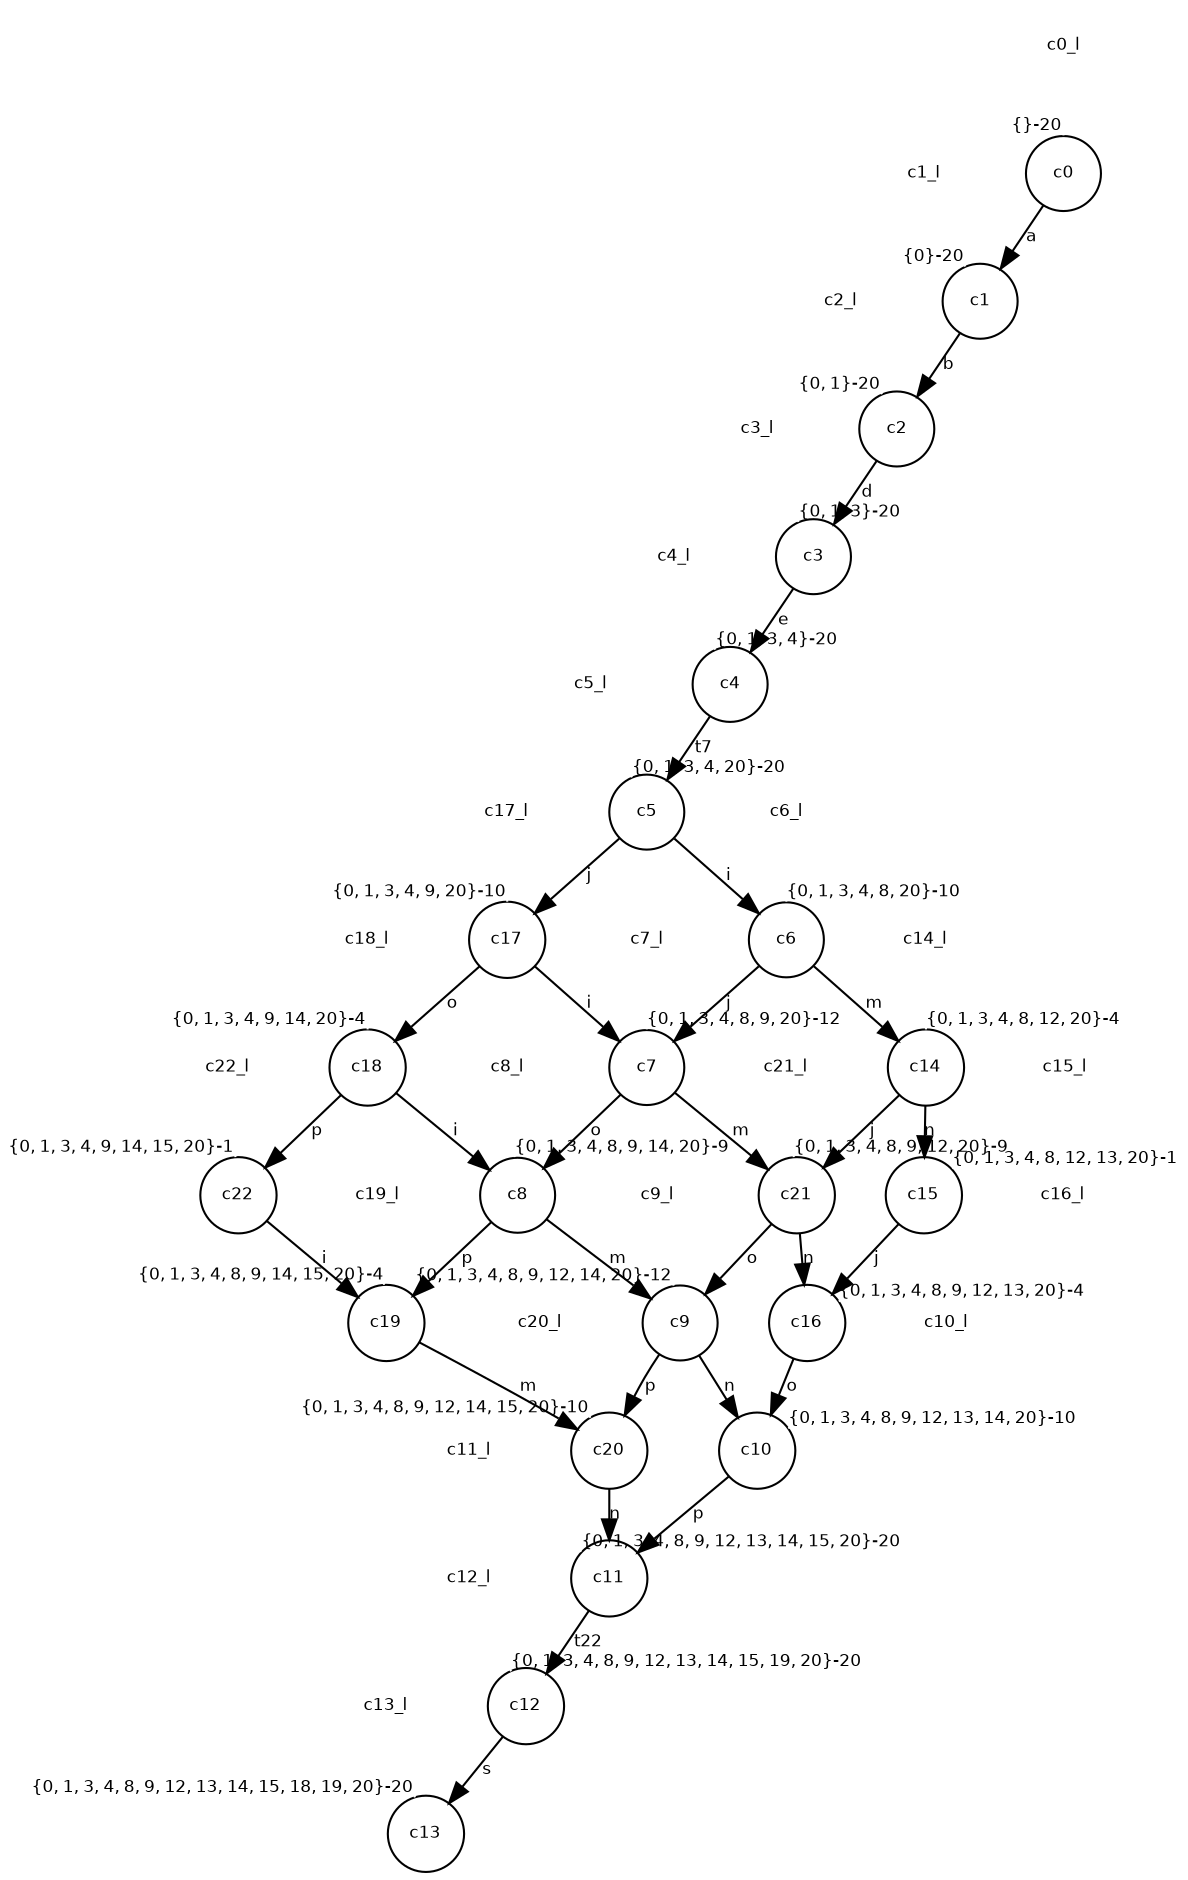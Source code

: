 digraph BP {
graph [fontname="Helvetica" nodesep=0.3 ranksep="0.2 equally" fontsize=10];
node [fontname="Helvetica" fontsize=8 ];
edge [fontname="Helvetica" fontsize=8 color=white arrowhead=none weight="20.0"];

node [shape=circle];
  c0 []
  c0_l [shape=none];
  c0_l -> c0 [headlabel="{}-20"]
  c1 []
  c1_l [shape=none];
  c1_l -> c1 [headlabel="{0}-20"]
  c2 []
  c2_l [shape=none];
  c2_l -> c2 [headlabel="{0, 1}-20"]
  c3 []
  c3_l [shape=none];
  c3_l -> c3 [headlabel="{0, 1, 3}-20"]
  c4 []
  c4_l [shape=none];
  c4_l -> c4 [headlabel="{0, 1, 3, 4}-20"]
  c5 []
  c5_l [shape=none];
  c5_l -> c5 [headlabel="{0, 1, 3, 4, 20}-20"]
  c6 []
  c6_l [shape=none];
  c6_l -> c6 [headlabel="{0, 1, 3, 4, 8, 20}-10"]
  c7 []
  c7_l [shape=none];
  c7_l -> c7 [headlabel="{0, 1, 3, 4, 8, 9, 20}-12"]
  c8 []
  c8_l [shape=none];
  c8_l -> c8 [headlabel="{0, 1, 3, 4, 8, 9, 14, 20}-9"]
  c9 []
  c9_l [shape=none];
  c9_l -> c9 [headlabel="{0, 1, 3, 4, 8, 9, 12, 14, 20}-12"]
  c10 []
  c10_l [shape=none];
  c10_l -> c10 [headlabel="{0, 1, 3, 4, 8, 9, 12, 13, 14, 20}-10"]
  c11 []
  c11_l [shape=none];
  c11_l -> c11 [headlabel="{0, 1, 3, 4, 8, 9, 12, 13, 14, 15, 20}-20"]
  c12 []
  c12_l [shape=none];
  c12_l -> c12 [headlabel="{0, 1, 3, 4, 8, 9, 12, 13, 14, 15, 19, 20}-20"]
  c13 []
  c13_l [shape=none];
  c13_l -> c13 [headlabel="{0, 1, 3, 4, 8, 9, 12, 13, 14, 15, 18, 19, 20}-20"]
  c14 []
  c14_l [shape=none];
  c14_l -> c14 [headlabel="{0, 1, 3, 4, 8, 12, 20}-4"]
  c15 []
  c15_l [shape=none];
  c15_l -> c15 [headlabel="{0, 1, 3, 4, 8, 12, 13, 20}-1"]
  c16 []
  c16_l [shape=none];
  c16_l -> c16 [headlabel="{0, 1, 3, 4, 8, 9, 12, 13, 20}-4"]
  c17 []
  c17_l [shape=none];
  c17_l -> c17 [headlabel="{0, 1, 3, 4, 9, 20}-10"]
  c18 []
  c18_l [shape=none];
  c18_l -> c18 [headlabel="{0, 1, 3, 4, 9, 14, 20}-4"]
  c19 []
  c19_l [shape=none];
  c19_l -> c19 [headlabel="{0, 1, 3, 4, 8, 9, 14, 15, 20}-4"]
  c20 []
  c20_l [shape=none];
  c20_l -> c20 [headlabel="{0, 1, 3, 4, 8, 9, 12, 14, 15, 20}-10"]
  c21 []
  c21_l [shape=none];
  c21_l -> c21 [headlabel="{0, 1, 3, 4, 8, 9, 12, 20}-9"]
  c22 []
  c22_l [shape=none];
  c22_l -> c22 [headlabel="{0, 1, 3, 4, 9, 14, 15, 20}-1"]


 edge [fontname="Helvetica" fontsize=8 arrowhead=normal color=black];
  c0 -> c1[label="a"]
  c1 -> c2[label="b"]
  c2 -> c3[label="d"]
  c3 -> c4[label="e"]
  c4 -> c5[label="t7"]
  c5 -> c6[label="i"]
  c5 -> c17[label="j"]
  c6 -> c7[label="j"]
  c6 -> c14[label="m"]
  c7 -> c8[label="o"]
  c7 -> c21[label="m"]
  c8 -> c9[label="m"]
  c8 -> c19[label="p"]
  c9 -> c10[label="n"]
  c9 -> c20[label="p"]
  c10 -> c11[label="p"]
  c11 -> c12[label="t22"]
  c12 -> c13[label="s"]
  c14 -> c15[label="n"]
  c14 -> c21[label="j"]
  c15 -> c16[label="j"]
  c16 -> c10[label="o"]
  c17 -> c18[label="o"]
  c17 -> c7[label="i"]
  c18 -> c8[label="i"]
  c18 -> c22[label="p"]
  c19 -> c20[label="m"]
  c20 -> c11[label="n"]
  c21 -> c9[label="o"]
  c21 -> c16[label="n"]
  c22 -> c19[label="i"]
}